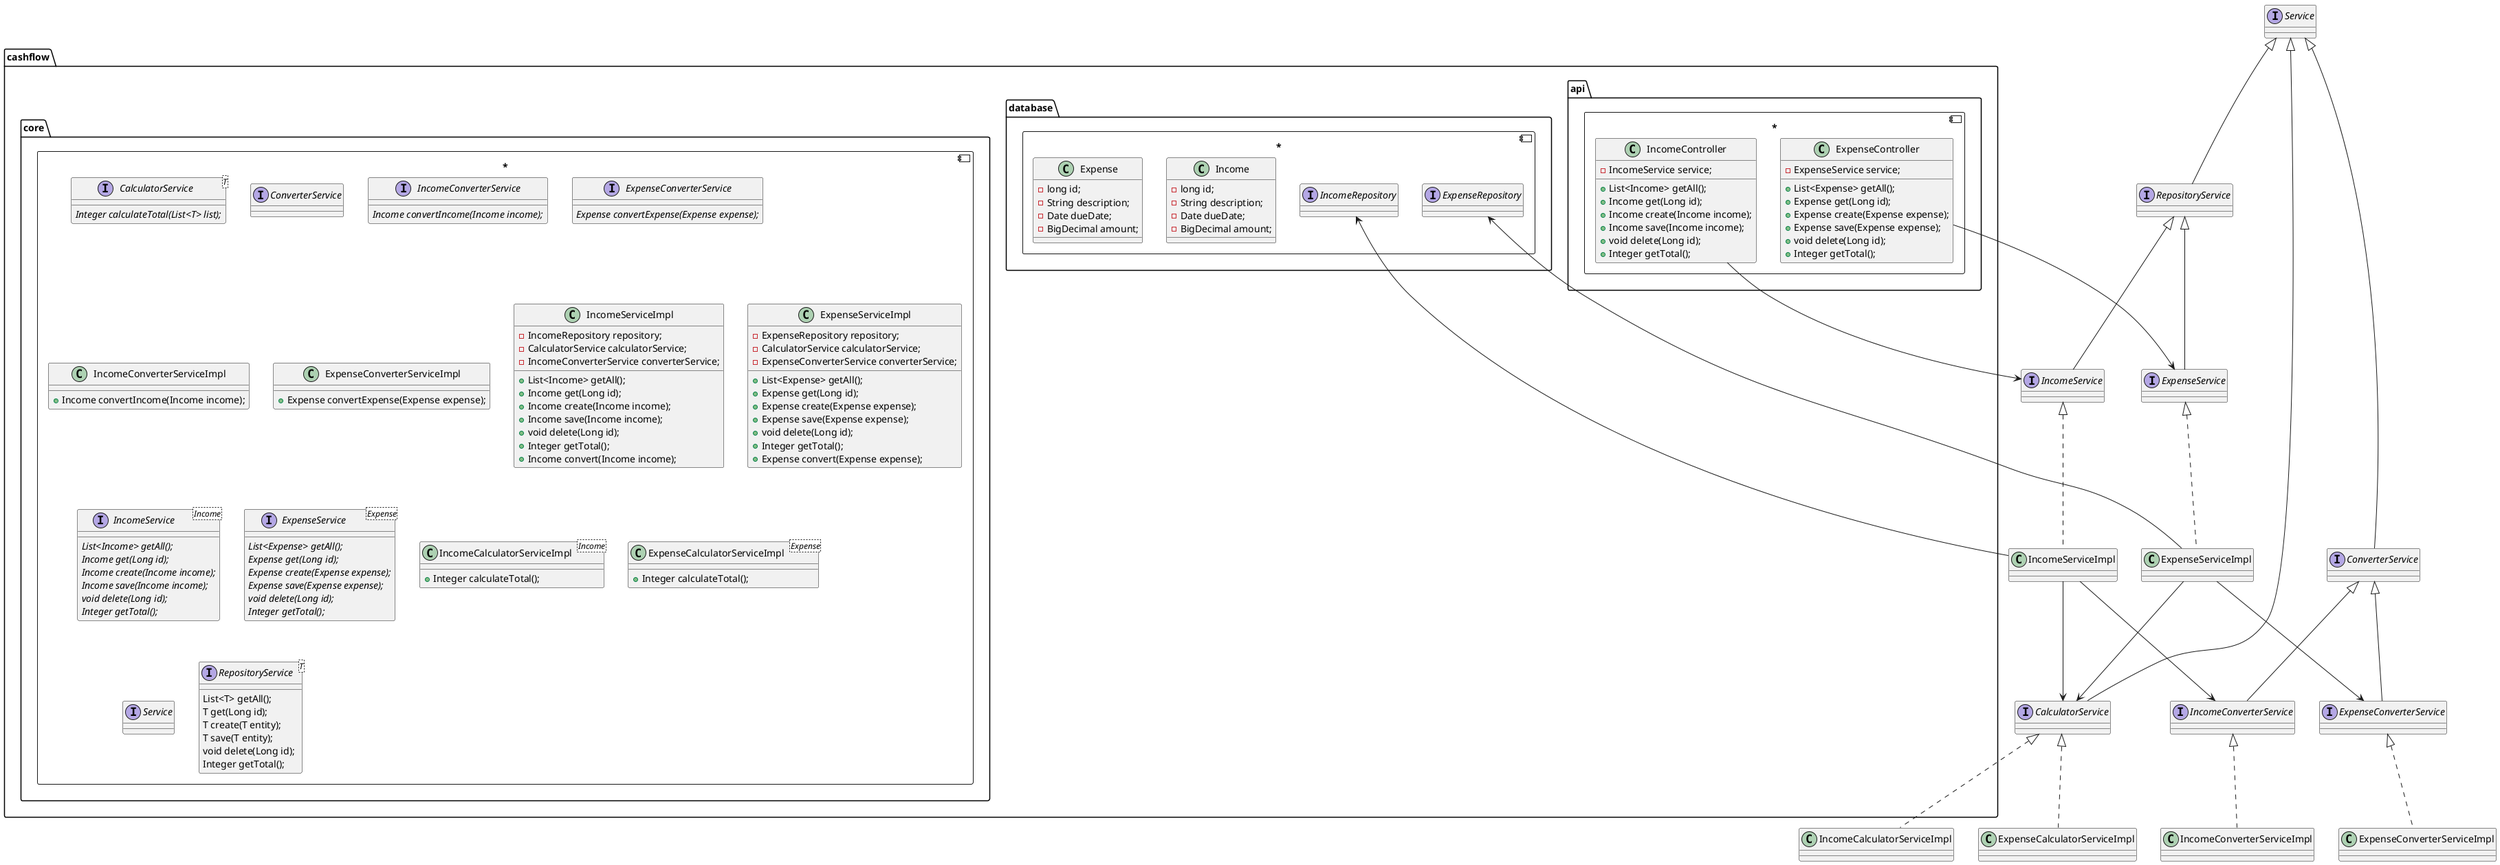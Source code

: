@startuml

component cashflow.api.* {
class IncomeController {
  - IncomeService service;
  + List<Income> getAll();
  + Income get(Long id);
  + Income create(Income income);
  + Income save(Income income);
  + void delete(Long id);
  + Integer getTotal();
}

class ExpenseController {
  - ExpenseService service;
  + List<Expense> getAll();
  + Expense get(Long id);
  + Expense create(Expense expense);
  + Expense save(Expense expense);
  + void delete(Long id);
  + Integer getTotal();
}
}

component cashflow.core.* {
interface CalculatorService<T>{
    {abstract} Integer calculateTotal(List<T> list);
}

interface ConverterService {
}

interface IncomeConverterService {
    {abstract} Income convertIncome(Income income);
}

interface ExpenseConverterService {
    {abstract} Expense convertExpense(Expense expense);
}

class IncomeConverterServiceImpl {
    + Income convertIncome(Income income);
}

class ExpenseConverterServiceImpl {
    + Expense convertExpense(Expense expense);
}

class IncomeServiceImpl {
    - IncomeRepository repository;
    - CalculatorService calculatorService;
    - IncomeConverterService converterService;
    + List<Income> getAll();
    + Income get(Long id);
    + Income create(Income income);
    + Income save(Income income);
    + void delete(Long id);
    + Integer getTotal();
    + Income convert(Income income);
}

class ExpenseServiceImpl {
    - ExpenseRepository repository;
    - CalculatorService calculatorService;
    - ExpenseConverterService converterService;
    + List<Expense> getAll();
    + Expense get(Long id);
    + Expense create(Expense expense);
    + Expense save(Expense expense);
    + void delete(Long id);
    + Integer getTotal();
    + Expense convert(Expense expense);
}

interface IncomeService<Income>{
    {abstract} List<Income> getAll();
    {abstract} Income get(Long id);
    {abstract} Income create(Income income);
    {abstract} Income save(Income income);
    {abstract} void delete(Long id);
    {abstract} Integer getTotal();
}

interface ExpenseService<Expense>{
    {abstract} List<Expense> getAll();
    {abstract} Expense get(Long id);
    {abstract} Expense create(Expense expense);
    {abstract} Expense save(Expense expense);
    {abstract} void delete(Long id);
    {abstract} Integer getTotal();
}

class IncomeCalculatorServiceImpl<Income> {
    + Integer calculateTotal();
}

class ExpenseCalculatorServiceImpl<Expense> {
    + Integer calculateTotal();
}

interface Service {
}

interface RepositoryService<T> {
    List<T> getAll();
    T get(Long id);
    T create(T entity);
    T save(T entity);
    void delete(Long id);
    Integer getTotal();
}
}

component cashflow.database.* {
interface IncomeRepository{
}

interface ExpenseRepository{
}

class Income {
    - long id;
    - String description;
    - Date dueDate;
    - BigDecimal amount;
}
class Expense {
    - long id;
    - String description;
    - Date dueDate;
    - BigDecimal amount;
}

}

class IncomeServiceImpl implements IncomeService
class ExpenseServiceImpl implements ExpenseService
class IncomeCalculatorServiceImpl implements CalculatorService
class ExpenseCalculatorServiceImpl implements CalculatorService
interface IncomeService extends RepositoryService
interface ExpenseService extends RepositoryService
interface RepositoryService extends Service
interface CalculatorService extends Service
interface ConverterService extends Service
interface IncomeConverterService extends ConverterService
interface ExpenseConverterService extends ConverterService
IncomeController --> IncomeService
ExpenseController --> ExpenseService
IncomeServiceImpl --> CalculatorService
ExpenseServiceImpl --> CalculatorService
IncomeServiceImpl --> IncomeRepository
ExpenseServiceImpl --> ExpenseRepository
class IncomeConverterServiceImpl implements IncomeConverterService
class ExpenseConverterServiceImpl implements ExpenseConverterService
IncomeServiceImpl --> IncomeConverterService
ExpenseServiceImpl --> ExpenseConverterService
@enduml
